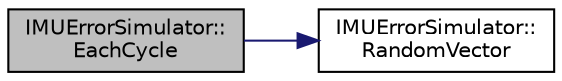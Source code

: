 digraph "IMUErrorSimulator::EachCycle"
{
 // LATEX_PDF_SIZE
  edge [fontname="Helvetica",fontsize="10",labelfontname="Helvetica",labelfontsize="10"];
  node [fontname="Helvetica",fontsize="10",shape=record];
  rankdir="LR";
  Node1 [label="IMUErrorSimulator::\lEachCycle",height=0.2,width=0.4,color="black", fillcolor="grey75", style="filled", fontcolor="black",tooltip=" "];
  Node1 -> Node2 [color="midnightblue",fontsize="10",style="solid",fontname="Helvetica"];
  Node2 [label="IMUErrorSimulator::\lRandomVector",height=0.2,width=0.4,color="black", fillcolor="white", style="filled",URL="$classIMUErrorSimulator.html#ae4e16509427b58785bf9e23250289946",tooltip=" "];
}
